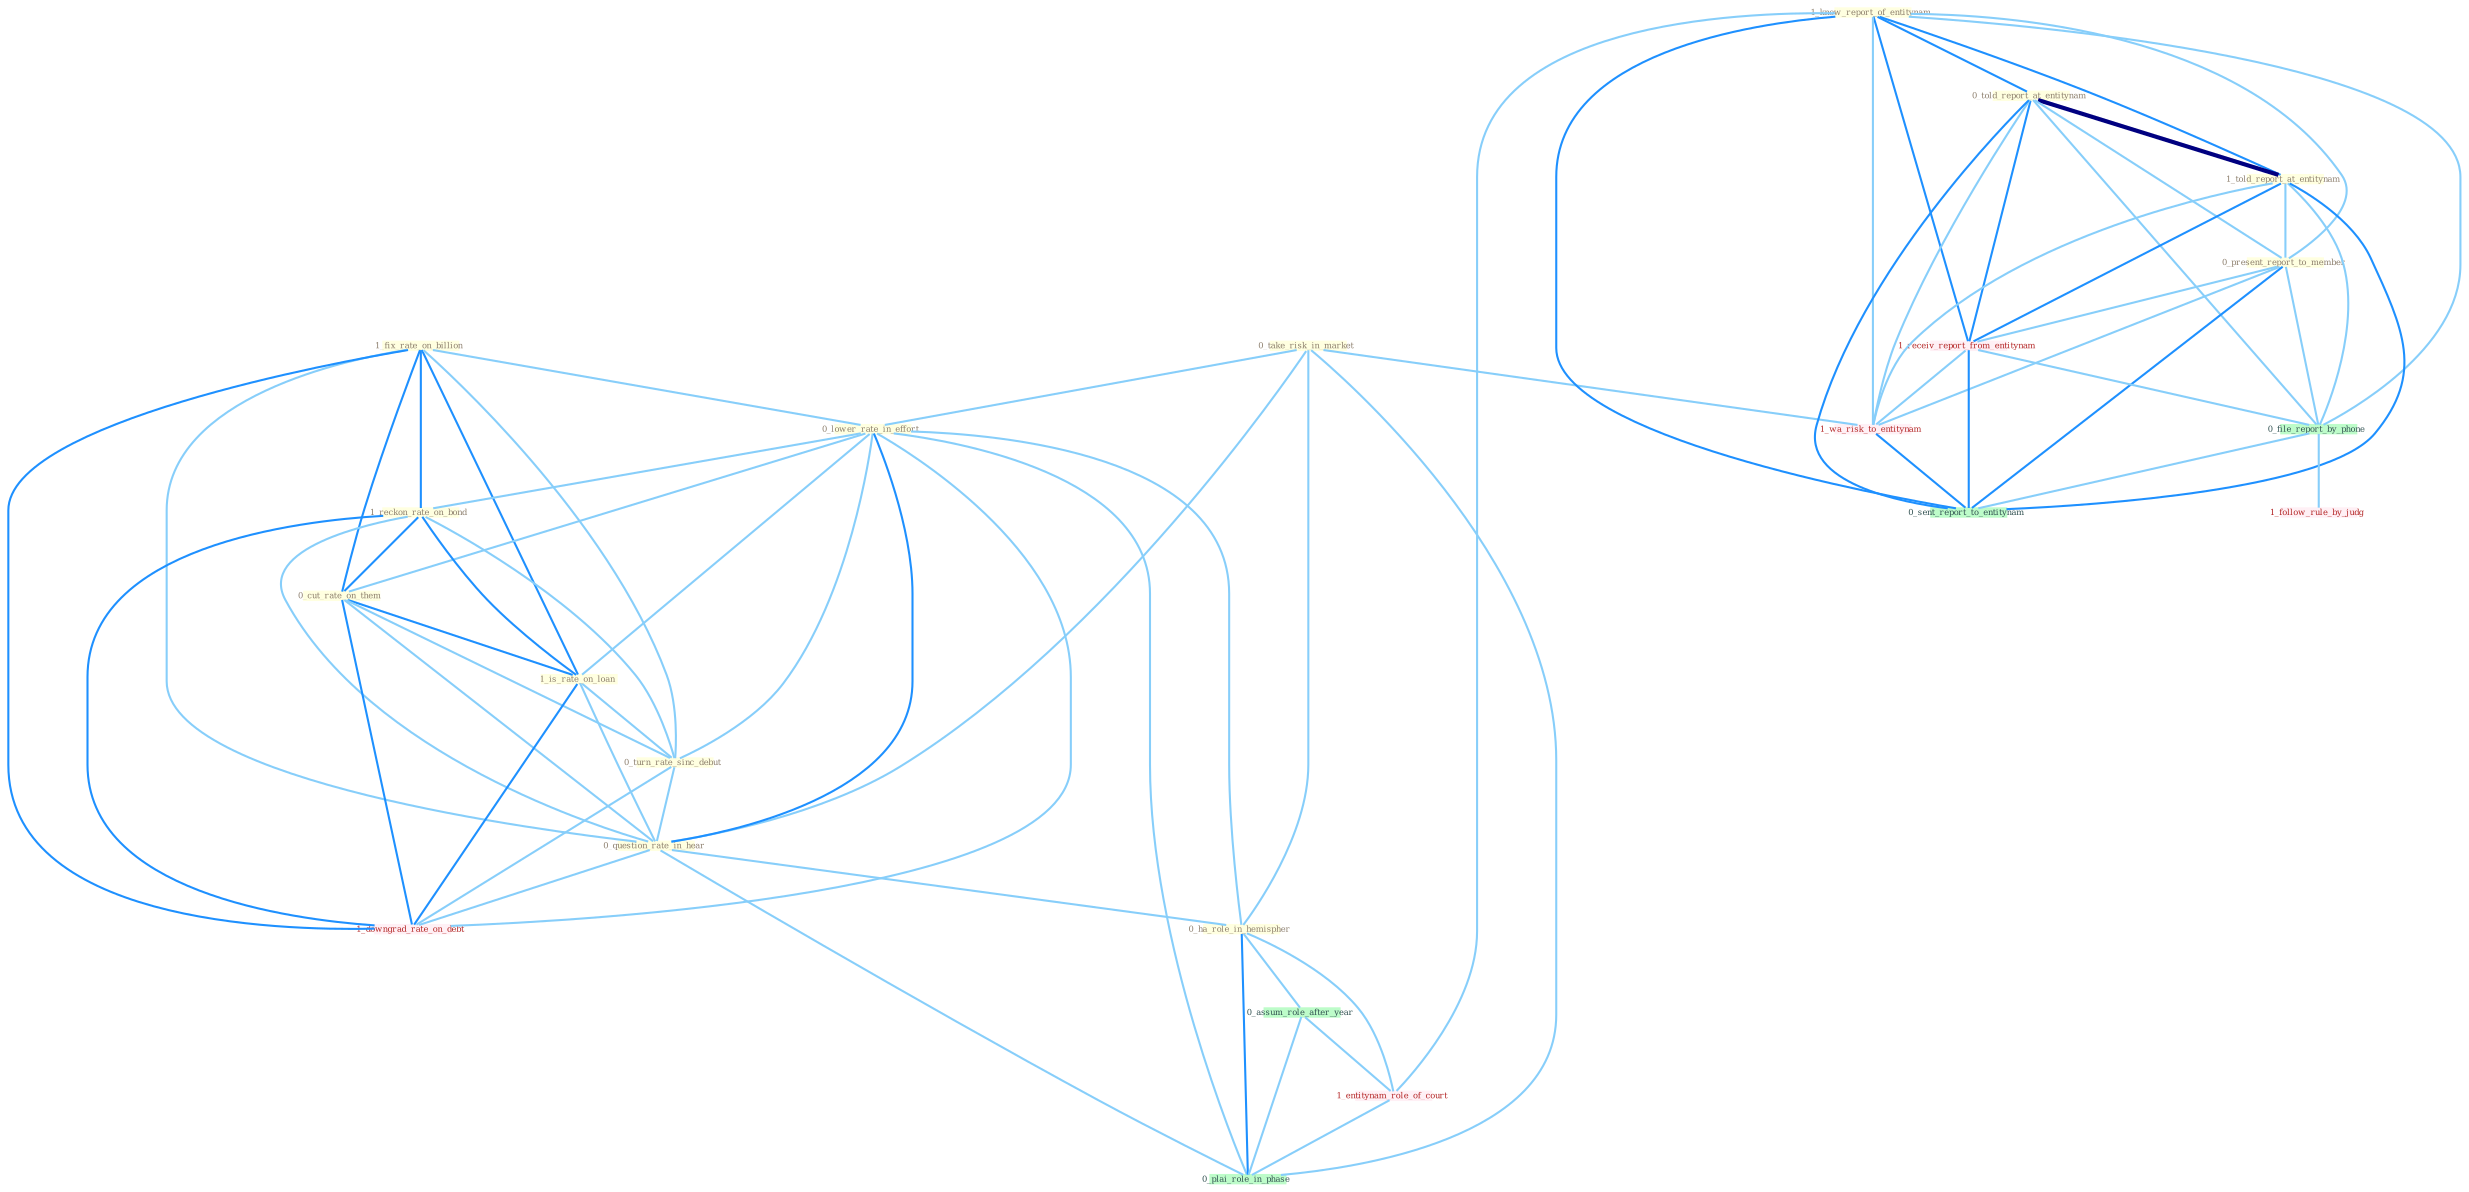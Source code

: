 Graph G{ 
    node
    [shape=polygon,style=filled,width=.5,height=.06,color="#BDFCC9",fixedsize=true,fontsize=4,
    fontcolor="#2f4f4f"];
    {node
    [color="#ffffe0", fontcolor="#8b7d6b"] "0_take_risk_in_market " "1_know_report_of_entitynam " "0_told_report_at_entitynam " "1_fix_rate_on_billion " "0_lower_rate_in_effort " "1_reckon_rate_on_bond " "1_told_report_at_entitynam " "0_present_report_to_member " "0_cut_rate_on_them " "1_is_rate_on_loan " "0_turn_rate_sinc_debut " "0_question_rate_in_hear " "0_ha_role_in_hemispher "}
{node [color="#fff0f5", fontcolor="#b22222"] "1_receiv_report_from_entitynam " "1_entitynam_role_of_court " "1_downgrad_rate_on_debt " "1_follow_rule_by_judg " "1_wa_risk_to_entitynam "}
edge [color="#B0E2FF"];

	"0_take_risk_in_market " -- "0_lower_rate_in_effort " [w="1", color="#87cefa" ];
	"0_take_risk_in_market " -- "0_question_rate_in_hear " [w="1", color="#87cefa" ];
	"0_take_risk_in_market " -- "0_ha_role_in_hemispher " [w="1", color="#87cefa" ];
	"0_take_risk_in_market " -- "1_wa_risk_to_entitynam " [w="1", color="#87cefa" ];
	"0_take_risk_in_market " -- "0_plai_role_in_phase " [w="1", color="#87cefa" ];
	"1_know_report_of_entitynam " -- "0_told_report_at_entitynam " [w="2", color="#1e90ff" , len=0.8];
	"1_know_report_of_entitynam " -- "1_told_report_at_entitynam " [w="2", color="#1e90ff" , len=0.8];
	"1_know_report_of_entitynam " -- "0_present_report_to_member " [w="1", color="#87cefa" ];
	"1_know_report_of_entitynam " -- "1_receiv_report_from_entitynam " [w="2", color="#1e90ff" , len=0.8];
	"1_know_report_of_entitynam " -- "1_entitynam_role_of_court " [w="1", color="#87cefa" ];
	"1_know_report_of_entitynam " -- "0_file_report_by_phone " [w="1", color="#87cefa" ];
	"1_know_report_of_entitynam " -- "1_wa_risk_to_entitynam " [w="1", color="#87cefa" ];
	"1_know_report_of_entitynam " -- "0_sent_report_to_entitynam " [w="2", color="#1e90ff" , len=0.8];
	"0_told_report_at_entitynam " -- "1_told_report_at_entitynam " [w="4", style=bold, color="#000080", len=0.4];
	"0_told_report_at_entitynam " -- "0_present_report_to_member " [w="1", color="#87cefa" ];
	"0_told_report_at_entitynam " -- "1_receiv_report_from_entitynam " [w="2", color="#1e90ff" , len=0.8];
	"0_told_report_at_entitynam " -- "0_file_report_by_phone " [w="1", color="#87cefa" ];
	"0_told_report_at_entitynam " -- "1_wa_risk_to_entitynam " [w="1", color="#87cefa" ];
	"0_told_report_at_entitynam " -- "0_sent_report_to_entitynam " [w="2", color="#1e90ff" , len=0.8];
	"1_fix_rate_on_billion " -- "0_lower_rate_in_effort " [w="1", color="#87cefa" ];
	"1_fix_rate_on_billion " -- "1_reckon_rate_on_bond " [w="2", color="#1e90ff" , len=0.8];
	"1_fix_rate_on_billion " -- "0_cut_rate_on_them " [w="2", color="#1e90ff" , len=0.8];
	"1_fix_rate_on_billion " -- "1_is_rate_on_loan " [w="2", color="#1e90ff" , len=0.8];
	"1_fix_rate_on_billion " -- "0_turn_rate_sinc_debut " [w="1", color="#87cefa" ];
	"1_fix_rate_on_billion " -- "0_question_rate_in_hear " [w="1", color="#87cefa" ];
	"1_fix_rate_on_billion " -- "1_downgrad_rate_on_debt " [w="2", color="#1e90ff" , len=0.8];
	"0_lower_rate_in_effort " -- "1_reckon_rate_on_bond " [w="1", color="#87cefa" ];
	"0_lower_rate_in_effort " -- "0_cut_rate_on_them " [w="1", color="#87cefa" ];
	"0_lower_rate_in_effort " -- "1_is_rate_on_loan " [w="1", color="#87cefa" ];
	"0_lower_rate_in_effort " -- "0_turn_rate_sinc_debut " [w="1", color="#87cefa" ];
	"0_lower_rate_in_effort " -- "0_question_rate_in_hear " [w="2", color="#1e90ff" , len=0.8];
	"0_lower_rate_in_effort " -- "0_ha_role_in_hemispher " [w="1", color="#87cefa" ];
	"0_lower_rate_in_effort " -- "1_downgrad_rate_on_debt " [w="1", color="#87cefa" ];
	"0_lower_rate_in_effort " -- "0_plai_role_in_phase " [w="1", color="#87cefa" ];
	"1_reckon_rate_on_bond " -- "0_cut_rate_on_them " [w="2", color="#1e90ff" , len=0.8];
	"1_reckon_rate_on_bond " -- "1_is_rate_on_loan " [w="2", color="#1e90ff" , len=0.8];
	"1_reckon_rate_on_bond " -- "0_turn_rate_sinc_debut " [w="1", color="#87cefa" ];
	"1_reckon_rate_on_bond " -- "0_question_rate_in_hear " [w="1", color="#87cefa" ];
	"1_reckon_rate_on_bond " -- "1_downgrad_rate_on_debt " [w="2", color="#1e90ff" , len=0.8];
	"1_told_report_at_entitynam " -- "0_present_report_to_member " [w="1", color="#87cefa" ];
	"1_told_report_at_entitynam " -- "1_receiv_report_from_entitynam " [w="2", color="#1e90ff" , len=0.8];
	"1_told_report_at_entitynam " -- "0_file_report_by_phone " [w="1", color="#87cefa" ];
	"1_told_report_at_entitynam " -- "1_wa_risk_to_entitynam " [w="1", color="#87cefa" ];
	"1_told_report_at_entitynam " -- "0_sent_report_to_entitynam " [w="2", color="#1e90ff" , len=0.8];
	"0_present_report_to_member " -- "1_receiv_report_from_entitynam " [w="1", color="#87cefa" ];
	"0_present_report_to_member " -- "0_file_report_by_phone " [w="1", color="#87cefa" ];
	"0_present_report_to_member " -- "1_wa_risk_to_entitynam " [w="1", color="#87cefa" ];
	"0_present_report_to_member " -- "0_sent_report_to_entitynam " [w="2", color="#1e90ff" , len=0.8];
	"0_cut_rate_on_them " -- "1_is_rate_on_loan " [w="2", color="#1e90ff" , len=0.8];
	"0_cut_rate_on_them " -- "0_turn_rate_sinc_debut " [w="1", color="#87cefa" ];
	"0_cut_rate_on_them " -- "0_question_rate_in_hear " [w="1", color="#87cefa" ];
	"0_cut_rate_on_them " -- "1_downgrad_rate_on_debt " [w="2", color="#1e90ff" , len=0.8];
	"1_is_rate_on_loan " -- "0_turn_rate_sinc_debut " [w="1", color="#87cefa" ];
	"1_is_rate_on_loan " -- "0_question_rate_in_hear " [w="1", color="#87cefa" ];
	"1_is_rate_on_loan " -- "1_downgrad_rate_on_debt " [w="2", color="#1e90ff" , len=0.8];
	"0_turn_rate_sinc_debut " -- "0_question_rate_in_hear " [w="1", color="#87cefa" ];
	"0_turn_rate_sinc_debut " -- "1_downgrad_rate_on_debt " [w="1", color="#87cefa" ];
	"0_question_rate_in_hear " -- "0_ha_role_in_hemispher " [w="1", color="#87cefa" ];
	"0_question_rate_in_hear " -- "1_downgrad_rate_on_debt " [w="1", color="#87cefa" ];
	"0_question_rate_in_hear " -- "0_plai_role_in_phase " [w="1", color="#87cefa" ];
	"0_ha_role_in_hemispher " -- "0_assum_role_after_year " [w="1", color="#87cefa" ];
	"0_ha_role_in_hemispher " -- "1_entitynam_role_of_court " [w="1", color="#87cefa" ];
	"0_ha_role_in_hemispher " -- "0_plai_role_in_phase " [w="2", color="#1e90ff" , len=0.8];
	"1_receiv_report_from_entitynam " -- "0_file_report_by_phone " [w="1", color="#87cefa" ];
	"1_receiv_report_from_entitynam " -- "1_wa_risk_to_entitynam " [w="1", color="#87cefa" ];
	"1_receiv_report_from_entitynam " -- "0_sent_report_to_entitynam " [w="2", color="#1e90ff" , len=0.8];
	"0_assum_role_after_year " -- "1_entitynam_role_of_court " [w="1", color="#87cefa" ];
	"0_assum_role_after_year " -- "0_plai_role_in_phase " [w="1", color="#87cefa" ];
	"1_entitynam_role_of_court " -- "0_plai_role_in_phase " [w="1", color="#87cefa" ];
	"0_file_report_by_phone " -- "1_follow_rule_by_judg " [w="1", color="#87cefa" ];
	"0_file_report_by_phone " -- "0_sent_report_to_entitynam " [w="1", color="#87cefa" ];
	"1_wa_risk_to_entitynam " -- "0_sent_report_to_entitynam " [w="2", color="#1e90ff" , len=0.8];
}